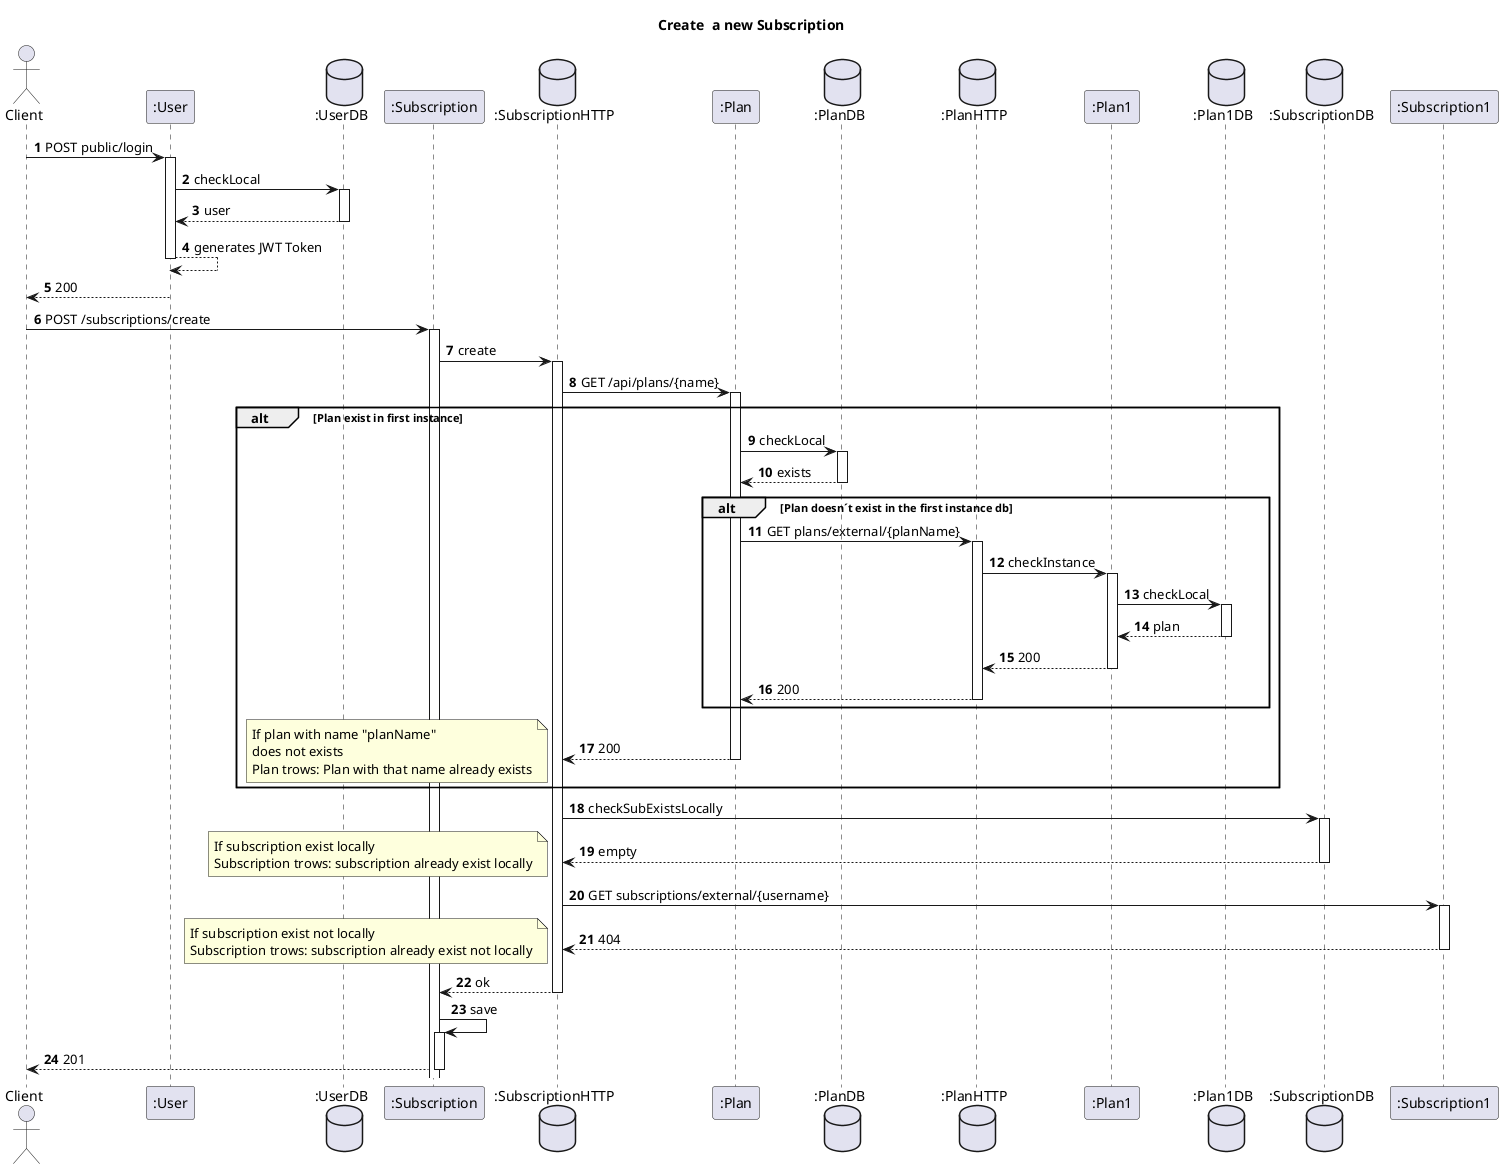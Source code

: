 @startuml
'https://plantuml.com/sequence-diagram
autoactivate on
autonumber
title  Create  a new Subscription

autonumber

actor "Client" as Ac

participant ":User" as User
database ":UserDB" as Udb

participant ":Subscription" as Auth
database ":SubscriptionHTTP" as SHTTP
participant ":Plan" as Plan
database ":PlanDB" as PDB
database ":PlanHTTP" as PHTTP
participant ":Plan1" as Plan1
database ":Plan1DB" as Plan1DB

database ":SubscriptionDB" as SDB
participant ":Subscription1" as Serv


Ac->User: POST public/login
User->Udb:checkLocal
Udb-->User:user
User-->User:generates JWT Token
User-->Ac:200

Ac->Auth: POST /subscriptions/create
Auth->SHTTP: create
SHTTP->Plan:GET /api/plans/{name}
alt Plan exist in first instance
Plan->PDB:checkLocal

PDB-->Plan:exists
alt Plan doesn´t exist in the first instance db
Plan->PHTTP:GET plans/external/{planName}
PHTTP->Plan1:checkInstance
Plan1->Plan1DB:checkLocal
Plan1DB-->Plan1: plan
Plan1-->PHTTP:200
PHTTP-->Plan:200
end
Plan-->SHTTP:200
note left
If plan with name "planName"
does not exists
Plan trows: Plan with that name already exists
end note
end

SHTTP->SDB:checkSubExistsLocally
SDB-->SHTTP:empty
note left
If subscription exist locally
Subscription trows: subscription already exist locally
end note
SHTTP->Serv:GET subscriptions/external/{username}
Serv-->SHTTP:404
note left
If subscription exist not locally
Subscription trows: subscription already exist not locally
end note

SHTTP-->Auth:ok
Auth->Auth:save
Auth-->Ac:201
@enduml
